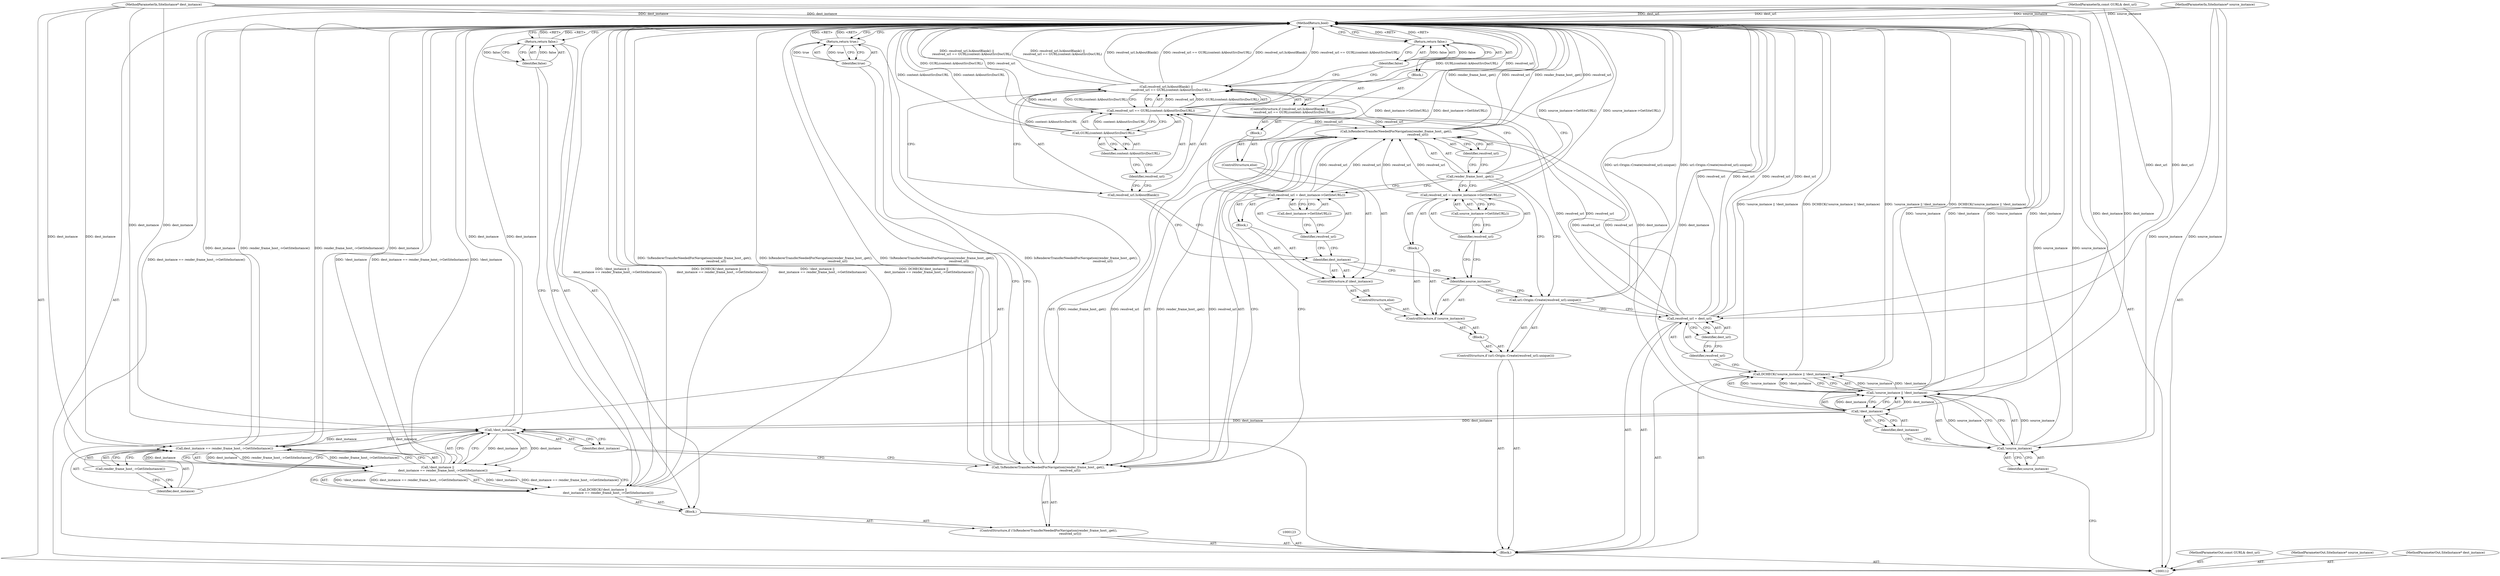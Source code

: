 digraph "0_Chrome_0bb3f5c715eb66bb5c1fb05fd81d902ca57f33ca_0" {
"1000172" [label="(MethodReturn,bool)"];
"1000135" [label="(Call,source_instance->GetSiteURL())"];
"1000133" [label="(Call,resolved_url = source_instance->GetSiteURL())"];
"1000134" [label="(Identifier,resolved_url)"];
"1000137" [label="(ControlStructure,if (dest_instance))"];
"1000138" [label="(Identifier,dest_instance)"];
"1000139" [label="(Block,)"];
"1000136" [label="(ControlStructure,else)"];
"1000142" [label="(Call,dest_instance->GetSiteURL())"];
"1000140" [label="(Call,resolved_url = dest_instance->GetSiteURL())"];
"1000141" [label="(Identifier,resolved_url)"];
"1000144" [label="(Block,)"];
"1000143" [label="(ControlStructure,else)"];
"1000113" [label="(MethodParameterIn,const GURL& dest_url)"];
"1000230" [label="(MethodParameterOut,const GURL& dest_url)"];
"1000146" [label="(Call,resolved_url.IsAboutBlank() ||\n          resolved_url == GURL(content::kAboutSrcDocURL))"];
"1000147" [label="(Call,resolved_url.IsAboutBlank())"];
"1000145" [label="(ControlStructure,if (resolved_url.IsAboutBlank() ||\n          resolved_url == GURL(content::kAboutSrcDocURL)))"];
"1000148" [label="(Call,resolved_url == GURL(content::kAboutSrcDocURL))"];
"1000149" [label="(Identifier,resolved_url)"];
"1000150" [label="(Call,GURL(content::kAboutSrcDocURL))"];
"1000151" [label="(Identifier,content::kAboutSrcDocURL)"];
"1000152" [label="(Block,)"];
"1000154" [label="(Identifier,false)"];
"1000153" [label="(Return,return false;)"];
"1000114" [label="(MethodParameterIn,SiteInstance* source_instance)"];
"1000231" [label="(MethodParameterOut,SiteInstance* source_instance)"];
"1000155" [label="(ControlStructure,if (!IsRendererTransferNeededForNavigation(render_frame_host_.get(),\n                                             resolved_url)))"];
"1000158" [label="(Call,render_frame_host_.get())"];
"1000156" [label="(Call,!IsRendererTransferNeededForNavigation(render_frame_host_.get(),\n                                             resolved_url))"];
"1000157" [label="(Call,IsRendererTransferNeededForNavigation(render_frame_host_.get(),\n                                             resolved_url))"];
"1000159" [label="(Identifier,resolved_url)"];
"1000160" [label="(Block,)"];
"1000162" [label="(Call,!dest_instance ||\n           dest_instance == render_frame_host_->GetSiteInstance())"];
"1000163" [label="(Call,!dest_instance)"];
"1000164" [label="(Identifier,dest_instance)"];
"1000161" [label="(Call,DCHECK(!dest_instance ||\n           dest_instance == render_frame_host_->GetSiteInstance()))"];
"1000165" [label="(Call,dest_instance == render_frame_host_->GetSiteInstance())"];
"1000166" [label="(Identifier,dest_instance)"];
"1000167" [label="(Call,render_frame_host_->GetSiteInstance())"];
"1000169" [label="(Identifier,false)"];
"1000168" [label="(Return,return false;)"];
"1000116" [label="(Block,)"];
"1000115" [label="(MethodParameterIn,SiteInstance* dest_instance)"];
"1000232" [label="(MethodParameterOut,SiteInstance* dest_instance)"];
"1000170" [label="(Return,return true;)"];
"1000171" [label="(Identifier,true)"];
"1000120" [label="(Identifier,source_instance)"];
"1000117" [label="(Call,DCHECK(!source_instance || !dest_instance))"];
"1000121" [label="(Call,!dest_instance)"];
"1000122" [label="(Identifier,dest_instance)"];
"1000118" [label="(Call,!source_instance || !dest_instance)"];
"1000119" [label="(Call,!source_instance)"];
"1000126" [label="(Identifier,dest_url)"];
"1000124" [label="(Call,resolved_url = dest_url)"];
"1000125" [label="(Identifier,resolved_url)"];
"1000127" [label="(ControlStructure,if (url::Origin::Create(resolved_url).unique()))"];
"1000129" [label="(Block,)"];
"1000128" [label="(Call,url::Origin::Create(resolved_url).unique())"];
"1000132" [label="(Block,)"];
"1000130" [label="(ControlStructure,if (source_instance))"];
"1000131" [label="(Identifier,source_instance)"];
"1000172" -> "1000112"  [label="AST: "];
"1000172" -> "1000153"  [label="CFG: "];
"1000172" -> "1000168"  [label="CFG: "];
"1000172" -> "1000170"  [label="CFG: "];
"1000170" -> "1000172"  [label="DDG: <RET>"];
"1000153" -> "1000172"  [label="DDG: <RET>"];
"1000168" -> "1000172"  [label="DDG: <RET>"];
"1000140" -> "1000172"  [label="DDG: dest_instance->GetSiteURL()"];
"1000124" -> "1000172"  [label="DDG: resolved_url"];
"1000124" -> "1000172"  [label="DDG: dest_url"];
"1000150" -> "1000172"  [label="DDG: content::kAboutSrcDocURL"];
"1000156" -> "1000172"  [label="DDG: IsRendererTransferNeededForNavigation(render_frame_host_.get(),\n                                             resolved_url)"];
"1000156" -> "1000172"  [label="DDG: !IsRendererTransferNeededForNavigation(render_frame_host_.get(),\n                                             resolved_url)"];
"1000114" -> "1000172"  [label="DDG: source_instance"];
"1000117" -> "1000172"  [label="DDG: !source_instance || !dest_instance"];
"1000117" -> "1000172"  [label="DDG: DCHECK(!source_instance || !dest_instance)"];
"1000121" -> "1000172"  [label="DDG: dest_instance"];
"1000148" -> "1000172"  [label="DDG: GURL(content::kAboutSrcDocURL)"];
"1000148" -> "1000172"  [label="DDG: resolved_url"];
"1000118" -> "1000172"  [label="DDG: !source_instance"];
"1000118" -> "1000172"  [label="DDG: !dest_instance"];
"1000157" -> "1000172"  [label="DDG: resolved_url"];
"1000157" -> "1000172"  [label="DDG: render_frame_host_.get()"];
"1000163" -> "1000172"  [label="DDG: dest_instance"];
"1000165" -> "1000172"  [label="DDG: dest_instance"];
"1000165" -> "1000172"  [label="DDG: render_frame_host_->GetSiteInstance()"];
"1000115" -> "1000172"  [label="DDG: dest_instance"];
"1000146" -> "1000172"  [label="DDG: resolved_url == GURL(content::kAboutSrcDocURL)"];
"1000146" -> "1000172"  [label="DDG: resolved_url.IsAboutBlank() ||\n          resolved_url == GURL(content::kAboutSrcDocURL)"];
"1000146" -> "1000172"  [label="DDG: resolved_url.IsAboutBlank()"];
"1000133" -> "1000172"  [label="DDG: source_instance->GetSiteURL()"];
"1000113" -> "1000172"  [label="DDG: dest_url"];
"1000119" -> "1000172"  [label="DDG: source_instance"];
"1000128" -> "1000172"  [label="DDG: url::Origin::Create(resolved_url).unique()"];
"1000162" -> "1000172"  [label="DDG: !dest_instance"];
"1000162" -> "1000172"  [label="DDG: dest_instance == render_frame_host_->GetSiteInstance()"];
"1000161" -> "1000172"  [label="DDG: !dest_instance ||\n           dest_instance == render_frame_host_->GetSiteInstance()"];
"1000161" -> "1000172"  [label="DDG: DCHECK(!dest_instance ||\n           dest_instance == render_frame_host_->GetSiteInstance())"];
"1000135" -> "1000133"  [label="AST: "];
"1000135" -> "1000134"  [label="CFG: "];
"1000133" -> "1000135"  [label="CFG: "];
"1000133" -> "1000132"  [label="AST: "];
"1000133" -> "1000135"  [label="CFG: "];
"1000134" -> "1000133"  [label="AST: "];
"1000135" -> "1000133"  [label="AST: "];
"1000158" -> "1000133"  [label="CFG: "];
"1000133" -> "1000172"  [label="DDG: source_instance->GetSiteURL()"];
"1000133" -> "1000157"  [label="DDG: resolved_url"];
"1000134" -> "1000133"  [label="AST: "];
"1000134" -> "1000131"  [label="CFG: "];
"1000135" -> "1000134"  [label="CFG: "];
"1000137" -> "1000136"  [label="AST: "];
"1000138" -> "1000137"  [label="AST: "];
"1000139" -> "1000137"  [label="AST: "];
"1000143" -> "1000137"  [label="AST: "];
"1000138" -> "1000137"  [label="AST: "];
"1000138" -> "1000131"  [label="CFG: "];
"1000141" -> "1000138"  [label="CFG: "];
"1000147" -> "1000138"  [label="CFG: "];
"1000139" -> "1000137"  [label="AST: "];
"1000140" -> "1000139"  [label="AST: "];
"1000136" -> "1000130"  [label="AST: "];
"1000137" -> "1000136"  [label="AST: "];
"1000142" -> "1000140"  [label="AST: "];
"1000142" -> "1000141"  [label="CFG: "];
"1000140" -> "1000142"  [label="CFG: "];
"1000140" -> "1000139"  [label="AST: "];
"1000140" -> "1000142"  [label="CFG: "];
"1000141" -> "1000140"  [label="AST: "];
"1000142" -> "1000140"  [label="AST: "];
"1000158" -> "1000140"  [label="CFG: "];
"1000140" -> "1000172"  [label="DDG: dest_instance->GetSiteURL()"];
"1000140" -> "1000157"  [label="DDG: resolved_url"];
"1000141" -> "1000140"  [label="AST: "];
"1000141" -> "1000138"  [label="CFG: "];
"1000142" -> "1000141"  [label="CFG: "];
"1000144" -> "1000143"  [label="AST: "];
"1000145" -> "1000144"  [label="AST: "];
"1000143" -> "1000137"  [label="AST: "];
"1000144" -> "1000143"  [label="AST: "];
"1000113" -> "1000112"  [label="AST: "];
"1000113" -> "1000172"  [label="DDG: dest_url"];
"1000113" -> "1000124"  [label="DDG: dest_url"];
"1000230" -> "1000112"  [label="AST: "];
"1000146" -> "1000145"  [label="AST: "];
"1000146" -> "1000147"  [label="CFG: "];
"1000146" -> "1000148"  [label="CFG: "];
"1000147" -> "1000146"  [label="AST: "];
"1000148" -> "1000146"  [label="AST: "];
"1000154" -> "1000146"  [label="CFG: "];
"1000158" -> "1000146"  [label="CFG: "];
"1000146" -> "1000172"  [label="DDG: resolved_url == GURL(content::kAboutSrcDocURL)"];
"1000146" -> "1000172"  [label="DDG: resolved_url.IsAboutBlank() ||\n          resolved_url == GURL(content::kAboutSrcDocURL)"];
"1000146" -> "1000172"  [label="DDG: resolved_url.IsAboutBlank()"];
"1000148" -> "1000146"  [label="DDG: resolved_url"];
"1000148" -> "1000146"  [label="DDG: GURL(content::kAboutSrcDocURL)"];
"1000147" -> "1000146"  [label="AST: "];
"1000147" -> "1000138"  [label="CFG: "];
"1000149" -> "1000147"  [label="CFG: "];
"1000146" -> "1000147"  [label="CFG: "];
"1000145" -> "1000144"  [label="AST: "];
"1000146" -> "1000145"  [label="AST: "];
"1000152" -> "1000145"  [label="AST: "];
"1000148" -> "1000146"  [label="AST: "];
"1000148" -> "1000150"  [label="CFG: "];
"1000149" -> "1000148"  [label="AST: "];
"1000150" -> "1000148"  [label="AST: "];
"1000146" -> "1000148"  [label="CFG: "];
"1000148" -> "1000172"  [label="DDG: GURL(content::kAboutSrcDocURL)"];
"1000148" -> "1000172"  [label="DDG: resolved_url"];
"1000148" -> "1000146"  [label="DDG: resolved_url"];
"1000148" -> "1000146"  [label="DDG: GURL(content::kAboutSrcDocURL)"];
"1000124" -> "1000148"  [label="DDG: resolved_url"];
"1000150" -> "1000148"  [label="DDG: content::kAboutSrcDocURL"];
"1000148" -> "1000157"  [label="DDG: resolved_url"];
"1000149" -> "1000148"  [label="AST: "];
"1000149" -> "1000147"  [label="CFG: "];
"1000151" -> "1000149"  [label="CFG: "];
"1000150" -> "1000148"  [label="AST: "];
"1000150" -> "1000151"  [label="CFG: "];
"1000151" -> "1000150"  [label="AST: "];
"1000148" -> "1000150"  [label="CFG: "];
"1000150" -> "1000172"  [label="DDG: content::kAboutSrcDocURL"];
"1000150" -> "1000148"  [label="DDG: content::kAboutSrcDocURL"];
"1000151" -> "1000150"  [label="AST: "];
"1000151" -> "1000149"  [label="CFG: "];
"1000150" -> "1000151"  [label="CFG: "];
"1000152" -> "1000145"  [label="AST: "];
"1000153" -> "1000152"  [label="AST: "];
"1000154" -> "1000153"  [label="AST: "];
"1000154" -> "1000146"  [label="CFG: "];
"1000153" -> "1000154"  [label="CFG: "];
"1000154" -> "1000153"  [label="DDG: false"];
"1000153" -> "1000152"  [label="AST: "];
"1000153" -> "1000154"  [label="CFG: "];
"1000154" -> "1000153"  [label="AST: "];
"1000172" -> "1000153"  [label="CFG: "];
"1000153" -> "1000172"  [label="DDG: <RET>"];
"1000154" -> "1000153"  [label="DDG: false"];
"1000114" -> "1000112"  [label="AST: "];
"1000114" -> "1000172"  [label="DDG: source_instance"];
"1000114" -> "1000119"  [label="DDG: source_instance"];
"1000231" -> "1000112"  [label="AST: "];
"1000155" -> "1000116"  [label="AST: "];
"1000156" -> "1000155"  [label="AST: "];
"1000160" -> "1000155"  [label="AST: "];
"1000158" -> "1000157"  [label="AST: "];
"1000158" -> "1000133"  [label="CFG: "];
"1000158" -> "1000140"  [label="CFG: "];
"1000158" -> "1000146"  [label="CFG: "];
"1000158" -> "1000128"  [label="CFG: "];
"1000159" -> "1000158"  [label="CFG: "];
"1000156" -> "1000155"  [label="AST: "];
"1000156" -> "1000157"  [label="CFG: "];
"1000157" -> "1000156"  [label="AST: "];
"1000164" -> "1000156"  [label="CFG: "];
"1000171" -> "1000156"  [label="CFG: "];
"1000156" -> "1000172"  [label="DDG: IsRendererTransferNeededForNavigation(render_frame_host_.get(),\n                                             resolved_url)"];
"1000156" -> "1000172"  [label="DDG: !IsRendererTransferNeededForNavigation(render_frame_host_.get(),\n                                             resolved_url)"];
"1000157" -> "1000156"  [label="DDG: render_frame_host_.get()"];
"1000157" -> "1000156"  [label="DDG: resolved_url"];
"1000157" -> "1000156"  [label="AST: "];
"1000157" -> "1000159"  [label="CFG: "];
"1000158" -> "1000157"  [label="AST: "];
"1000159" -> "1000157"  [label="AST: "];
"1000156" -> "1000157"  [label="CFG: "];
"1000157" -> "1000172"  [label="DDG: resolved_url"];
"1000157" -> "1000172"  [label="DDG: render_frame_host_.get()"];
"1000157" -> "1000156"  [label="DDG: render_frame_host_.get()"];
"1000157" -> "1000156"  [label="DDG: resolved_url"];
"1000124" -> "1000157"  [label="DDG: resolved_url"];
"1000140" -> "1000157"  [label="DDG: resolved_url"];
"1000133" -> "1000157"  [label="DDG: resolved_url"];
"1000148" -> "1000157"  [label="DDG: resolved_url"];
"1000159" -> "1000157"  [label="AST: "];
"1000159" -> "1000158"  [label="CFG: "];
"1000157" -> "1000159"  [label="CFG: "];
"1000160" -> "1000155"  [label="AST: "];
"1000161" -> "1000160"  [label="AST: "];
"1000168" -> "1000160"  [label="AST: "];
"1000162" -> "1000161"  [label="AST: "];
"1000162" -> "1000163"  [label="CFG: "];
"1000162" -> "1000165"  [label="CFG: "];
"1000163" -> "1000162"  [label="AST: "];
"1000165" -> "1000162"  [label="AST: "];
"1000161" -> "1000162"  [label="CFG: "];
"1000162" -> "1000172"  [label="DDG: !dest_instance"];
"1000162" -> "1000172"  [label="DDG: dest_instance == render_frame_host_->GetSiteInstance()"];
"1000162" -> "1000161"  [label="DDG: !dest_instance"];
"1000162" -> "1000161"  [label="DDG: dest_instance == render_frame_host_->GetSiteInstance()"];
"1000163" -> "1000162"  [label="DDG: dest_instance"];
"1000165" -> "1000162"  [label="DDG: dest_instance"];
"1000165" -> "1000162"  [label="DDG: render_frame_host_->GetSiteInstance()"];
"1000163" -> "1000162"  [label="AST: "];
"1000163" -> "1000164"  [label="CFG: "];
"1000164" -> "1000163"  [label="AST: "];
"1000166" -> "1000163"  [label="CFG: "];
"1000162" -> "1000163"  [label="CFG: "];
"1000163" -> "1000172"  [label="DDG: dest_instance"];
"1000163" -> "1000162"  [label="DDG: dest_instance"];
"1000121" -> "1000163"  [label="DDG: dest_instance"];
"1000115" -> "1000163"  [label="DDG: dest_instance"];
"1000163" -> "1000165"  [label="DDG: dest_instance"];
"1000164" -> "1000163"  [label="AST: "];
"1000164" -> "1000156"  [label="CFG: "];
"1000163" -> "1000164"  [label="CFG: "];
"1000161" -> "1000160"  [label="AST: "];
"1000161" -> "1000162"  [label="CFG: "];
"1000162" -> "1000161"  [label="AST: "];
"1000169" -> "1000161"  [label="CFG: "];
"1000161" -> "1000172"  [label="DDG: !dest_instance ||\n           dest_instance == render_frame_host_->GetSiteInstance()"];
"1000161" -> "1000172"  [label="DDG: DCHECK(!dest_instance ||\n           dest_instance == render_frame_host_->GetSiteInstance())"];
"1000162" -> "1000161"  [label="DDG: !dest_instance"];
"1000162" -> "1000161"  [label="DDG: dest_instance == render_frame_host_->GetSiteInstance()"];
"1000165" -> "1000162"  [label="AST: "];
"1000165" -> "1000167"  [label="CFG: "];
"1000166" -> "1000165"  [label="AST: "];
"1000167" -> "1000165"  [label="AST: "];
"1000162" -> "1000165"  [label="CFG: "];
"1000165" -> "1000172"  [label="DDG: dest_instance"];
"1000165" -> "1000172"  [label="DDG: render_frame_host_->GetSiteInstance()"];
"1000165" -> "1000162"  [label="DDG: dest_instance"];
"1000165" -> "1000162"  [label="DDG: render_frame_host_->GetSiteInstance()"];
"1000163" -> "1000165"  [label="DDG: dest_instance"];
"1000115" -> "1000165"  [label="DDG: dest_instance"];
"1000166" -> "1000165"  [label="AST: "];
"1000166" -> "1000163"  [label="CFG: "];
"1000167" -> "1000166"  [label="CFG: "];
"1000167" -> "1000165"  [label="AST: "];
"1000167" -> "1000166"  [label="CFG: "];
"1000165" -> "1000167"  [label="CFG: "];
"1000169" -> "1000168"  [label="AST: "];
"1000169" -> "1000161"  [label="CFG: "];
"1000168" -> "1000169"  [label="CFG: "];
"1000169" -> "1000168"  [label="DDG: false"];
"1000168" -> "1000160"  [label="AST: "];
"1000168" -> "1000169"  [label="CFG: "];
"1000169" -> "1000168"  [label="AST: "];
"1000172" -> "1000168"  [label="CFG: "];
"1000168" -> "1000172"  [label="DDG: <RET>"];
"1000169" -> "1000168"  [label="DDG: false"];
"1000116" -> "1000112"  [label="AST: "];
"1000117" -> "1000116"  [label="AST: "];
"1000123" -> "1000116"  [label="AST: "];
"1000124" -> "1000116"  [label="AST: "];
"1000127" -> "1000116"  [label="AST: "];
"1000155" -> "1000116"  [label="AST: "];
"1000170" -> "1000116"  [label="AST: "];
"1000115" -> "1000112"  [label="AST: "];
"1000115" -> "1000172"  [label="DDG: dest_instance"];
"1000115" -> "1000121"  [label="DDG: dest_instance"];
"1000115" -> "1000163"  [label="DDG: dest_instance"];
"1000115" -> "1000165"  [label="DDG: dest_instance"];
"1000232" -> "1000112"  [label="AST: "];
"1000170" -> "1000116"  [label="AST: "];
"1000170" -> "1000171"  [label="CFG: "];
"1000171" -> "1000170"  [label="AST: "];
"1000172" -> "1000170"  [label="CFG: "];
"1000170" -> "1000172"  [label="DDG: <RET>"];
"1000171" -> "1000170"  [label="DDG: true"];
"1000171" -> "1000170"  [label="AST: "];
"1000171" -> "1000156"  [label="CFG: "];
"1000170" -> "1000171"  [label="CFG: "];
"1000171" -> "1000170"  [label="DDG: true"];
"1000120" -> "1000119"  [label="AST: "];
"1000120" -> "1000112"  [label="CFG: "];
"1000119" -> "1000120"  [label="CFG: "];
"1000117" -> "1000116"  [label="AST: "];
"1000117" -> "1000118"  [label="CFG: "];
"1000118" -> "1000117"  [label="AST: "];
"1000125" -> "1000117"  [label="CFG: "];
"1000117" -> "1000172"  [label="DDG: !source_instance || !dest_instance"];
"1000117" -> "1000172"  [label="DDG: DCHECK(!source_instance || !dest_instance)"];
"1000118" -> "1000117"  [label="DDG: !source_instance"];
"1000118" -> "1000117"  [label="DDG: !dest_instance"];
"1000121" -> "1000118"  [label="AST: "];
"1000121" -> "1000122"  [label="CFG: "];
"1000122" -> "1000121"  [label="AST: "];
"1000118" -> "1000121"  [label="CFG: "];
"1000121" -> "1000172"  [label="DDG: dest_instance"];
"1000121" -> "1000118"  [label="DDG: dest_instance"];
"1000115" -> "1000121"  [label="DDG: dest_instance"];
"1000121" -> "1000163"  [label="DDG: dest_instance"];
"1000122" -> "1000121"  [label="AST: "];
"1000122" -> "1000119"  [label="CFG: "];
"1000121" -> "1000122"  [label="CFG: "];
"1000118" -> "1000117"  [label="AST: "];
"1000118" -> "1000119"  [label="CFG: "];
"1000118" -> "1000121"  [label="CFG: "];
"1000119" -> "1000118"  [label="AST: "];
"1000121" -> "1000118"  [label="AST: "];
"1000117" -> "1000118"  [label="CFG: "];
"1000118" -> "1000172"  [label="DDG: !source_instance"];
"1000118" -> "1000172"  [label="DDG: !dest_instance"];
"1000118" -> "1000117"  [label="DDG: !source_instance"];
"1000118" -> "1000117"  [label="DDG: !dest_instance"];
"1000119" -> "1000118"  [label="DDG: source_instance"];
"1000121" -> "1000118"  [label="DDG: dest_instance"];
"1000119" -> "1000118"  [label="AST: "];
"1000119" -> "1000120"  [label="CFG: "];
"1000120" -> "1000119"  [label="AST: "];
"1000122" -> "1000119"  [label="CFG: "];
"1000118" -> "1000119"  [label="CFG: "];
"1000119" -> "1000172"  [label="DDG: source_instance"];
"1000119" -> "1000118"  [label="DDG: source_instance"];
"1000114" -> "1000119"  [label="DDG: source_instance"];
"1000126" -> "1000124"  [label="AST: "];
"1000126" -> "1000125"  [label="CFG: "];
"1000124" -> "1000126"  [label="CFG: "];
"1000124" -> "1000116"  [label="AST: "];
"1000124" -> "1000126"  [label="CFG: "];
"1000125" -> "1000124"  [label="AST: "];
"1000126" -> "1000124"  [label="AST: "];
"1000128" -> "1000124"  [label="CFG: "];
"1000124" -> "1000172"  [label="DDG: resolved_url"];
"1000124" -> "1000172"  [label="DDG: dest_url"];
"1000113" -> "1000124"  [label="DDG: dest_url"];
"1000124" -> "1000148"  [label="DDG: resolved_url"];
"1000124" -> "1000157"  [label="DDG: resolved_url"];
"1000125" -> "1000124"  [label="AST: "];
"1000125" -> "1000117"  [label="CFG: "];
"1000126" -> "1000125"  [label="CFG: "];
"1000127" -> "1000116"  [label="AST: "];
"1000128" -> "1000127"  [label="AST: "];
"1000129" -> "1000127"  [label="AST: "];
"1000129" -> "1000127"  [label="AST: "];
"1000130" -> "1000129"  [label="AST: "];
"1000128" -> "1000127"  [label="AST: "];
"1000128" -> "1000124"  [label="CFG: "];
"1000131" -> "1000128"  [label="CFG: "];
"1000158" -> "1000128"  [label="CFG: "];
"1000128" -> "1000172"  [label="DDG: url::Origin::Create(resolved_url).unique()"];
"1000132" -> "1000130"  [label="AST: "];
"1000133" -> "1000132"  [label="AST: "];
"1000130" -> "1000129"  [label="AST: "];
"1000131" -> "1000130"  [label="AST: "];
"1000132" -> "1000130"  [label="AST: "];
"1000136" -> "1000130"  [label="AST: "];
"1000131" -> "1000130"  [label="AST: "];
"1000131" -> "1000128"  [label="CFG: "];
"1000134" -> "1000131"  [label="CFG: "];
"1000138" -> "1000131"  [label="CFG: "];
}
